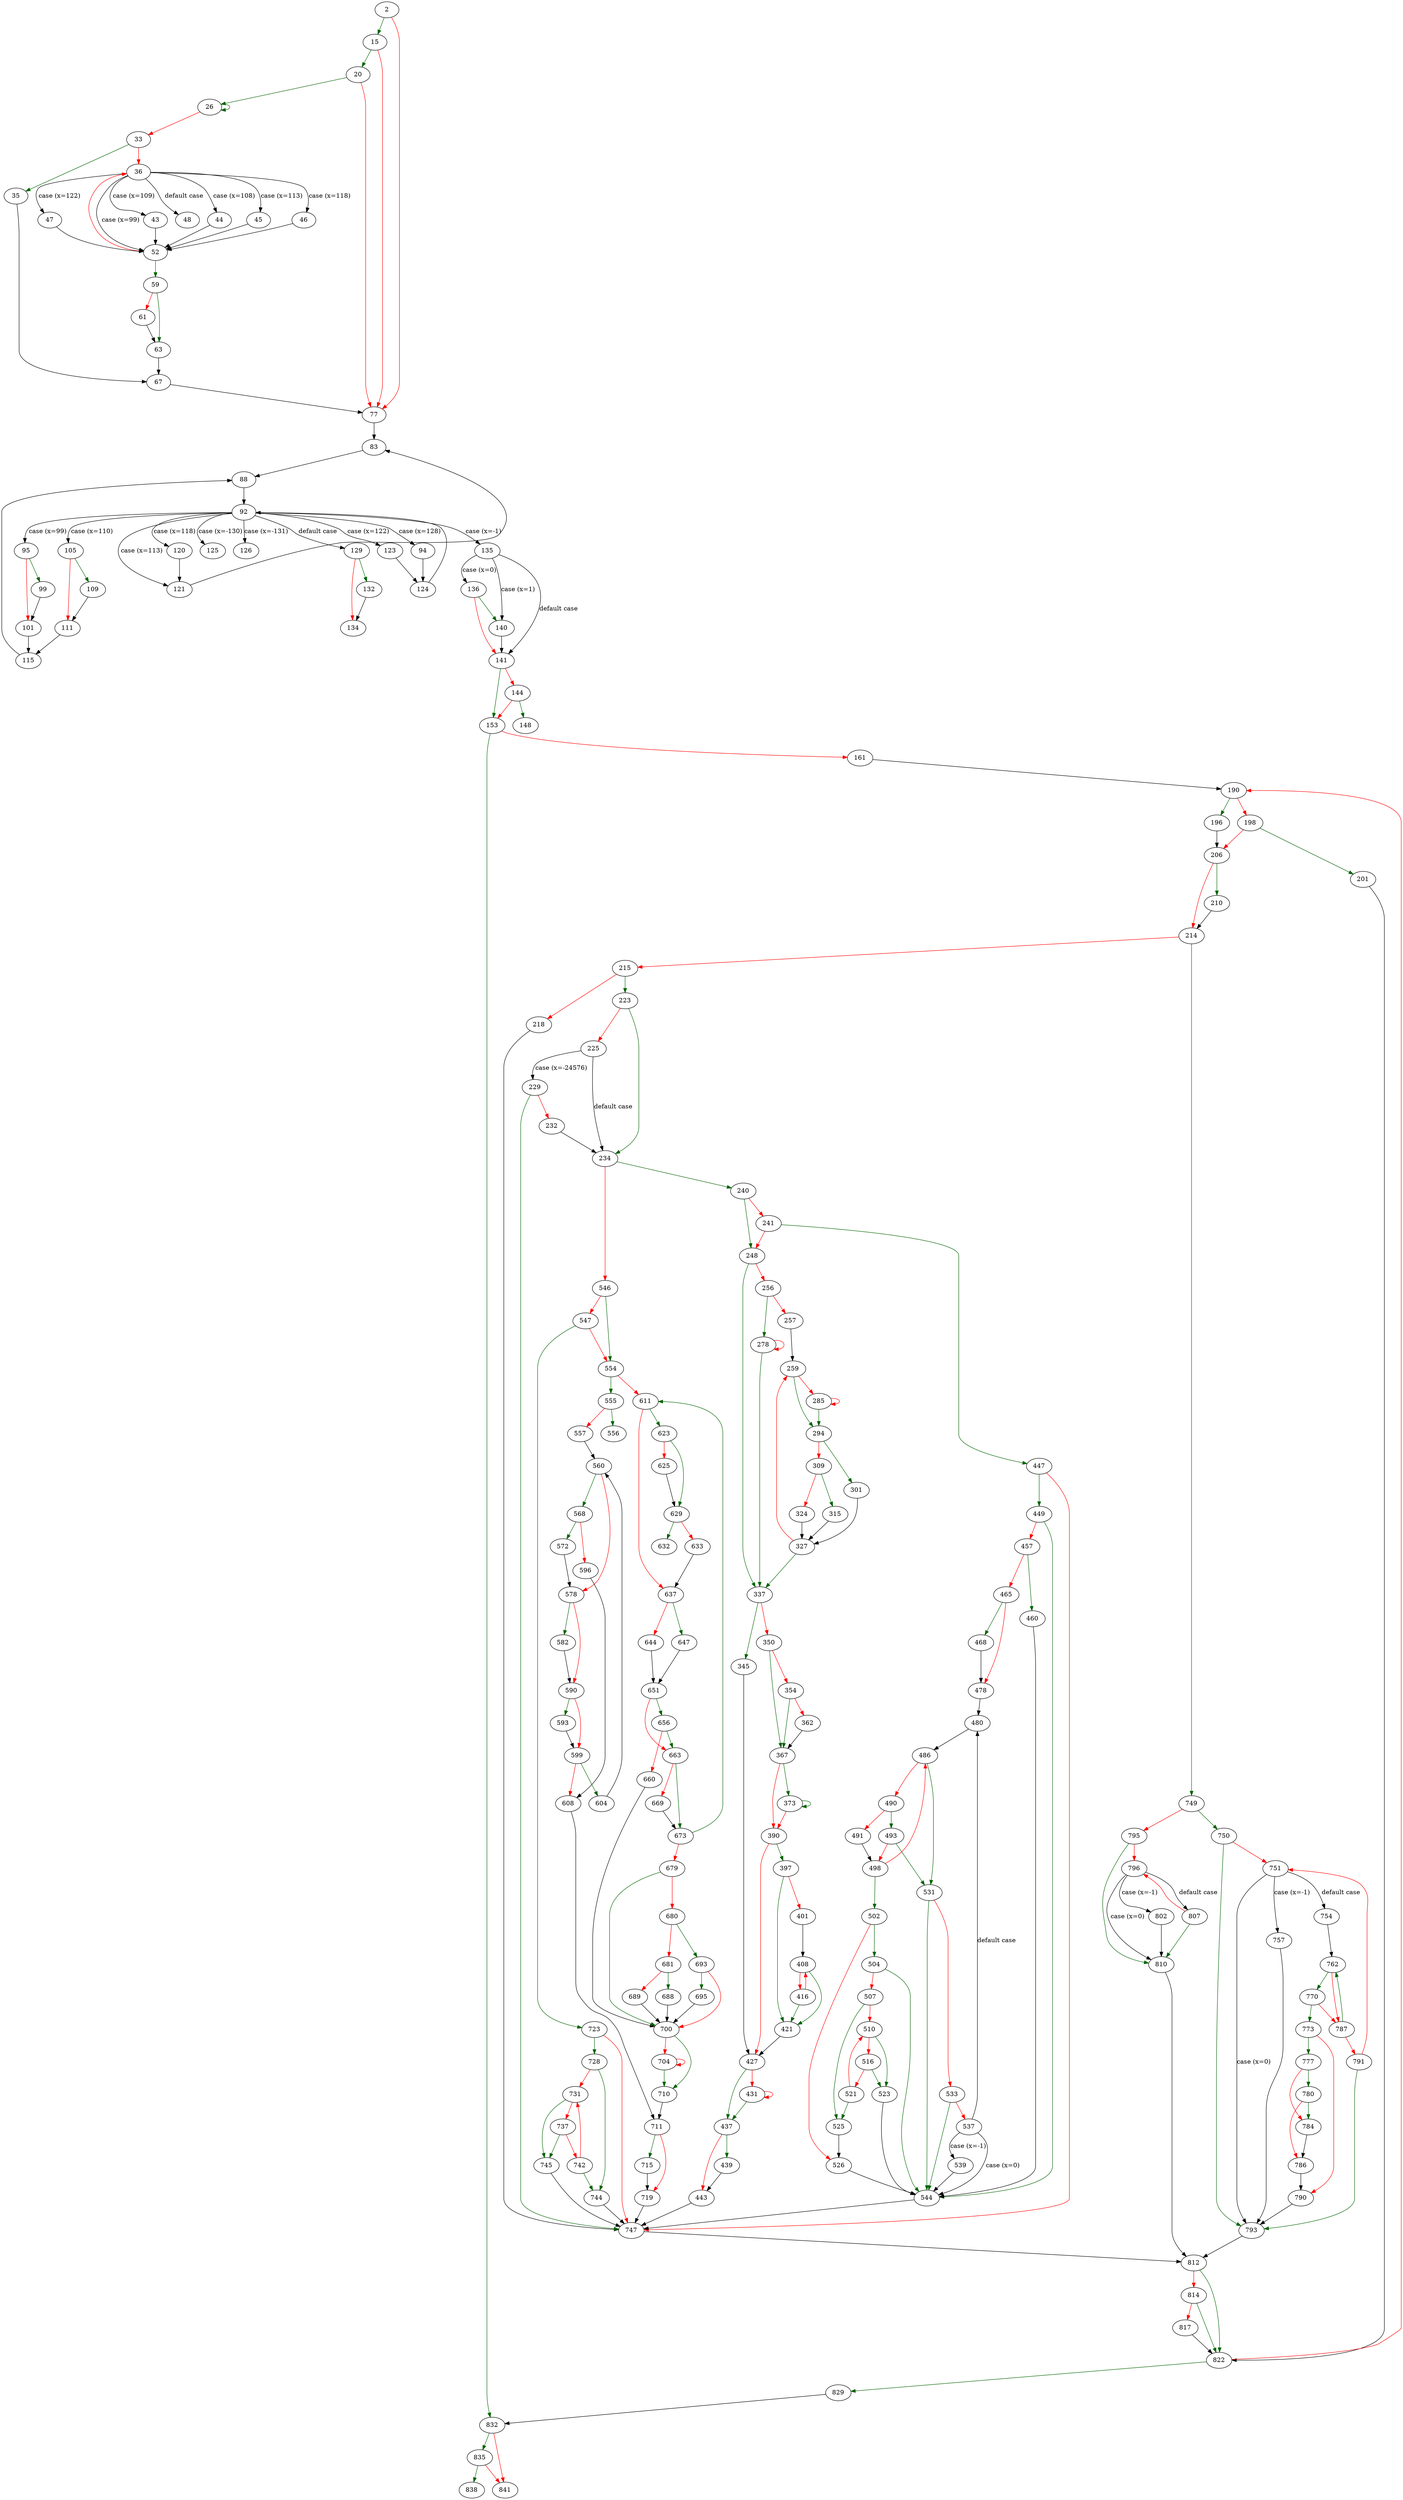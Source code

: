 strict digraph "main" {
	// Node definitions.
	2 [entry=true];
	15;
	77;
	20;
	26;
	33;
	35;
	36;
	67;
	52;
	43;
	44;
	45;
	46;
	47;
	48;
	59;
	63;
	61;
	83;
	88;
	92;
	135;
	94;
	95;
	105;
	121;
	120;
	123;
	125;
	126;
	129;
	124;
	99;
	101;
	115;
	109;
	111;
	132;
	134;
	140;
	136;
	141;
	153;
	144;
	148;
	832;
	161;
	190;
	196;
	198;
	206;
	201;
	822;
	210;
	214;
	749;
	215;
	223;
	218;
	747;
	234;
	225;
	229;
	232;
	240;
	546;
	248;
	241;
	447;
	337;
	256;
	278;
	257;
	259;
	294;
	285;
	301;
	309;
	327;
	315;
	324;
	345;
	350;
	427;
	367;
	354;
	362;
	373;
	390;
	397;
	421;
	401;
	408;
	416;
	437;
	431;
	439;
	443;
	449;
	544;
	457;
	460;
	465;
	468;
	478;
	480;
	486;
	531;
	490;
	493;
	491;
	498;
	502;
	504;
	526;
	507;
	525;
	510;
	523;
	516;
	521;
	533;
	537;
	539;
	554;
	547;
	723;
	555;
	611;
	556;
	557;
	560;
	568;
	578;
	572;
	596;
	582;
	590;
	593;
	599;
	608;
	604;
	711;
	623;
	637;
	629;
	625;
	632;
	633;
	647;
	644;
	651;
	656;
	663;
	660;
	700;
	673;
	669;
	679;
	680;
	693;
	681;
	688;
	689;
	695;
	710;
	704;
	715;
	719;
	728;
	744;
	731;
	745;
	737;
	742;
	812;
	750;
	795;
	793;
	751;
	757;
	754;
	762;
	770;
	787;
	773;
	777;
	790;
	780;
	784;
	786;
	791;
	810;
	796;
	802;
	807;
	814;
	817;
	829;
	835;
	841;
	838;

	// Edge definitions.
	2 -> 15 [
		color=darkgreen
		cond=true
	];
	2 -> 77 [
		color=red
		cond=false
	];
	15 -> 77 [
		color=red
		cond=false
	];
	15 -> 20 [
		color=darkgreen
		cond=true
	];
	77 -> 83;
	20 -> 77 [
		color=red
		cond=false
	];
	20 -> 26 [
		color=darkgreen
		cond=true
	];
	26 -> 26 [
		color=darkgreen
		cond=true
	];
	26 -> 33 [
		color=red
		cond=false
	];
	33 -> 35 [
		color=darkgreen
		cond=true
	];
	33 -> 36 [
		color=red
		cond=false
	];
	35 -> 67;
	36 -> 52 [
		cond="case (x=99)"
		label="case (x=99)"
	];
	36 -> 43 [
		cond="case (x=109)"
		label="case (x=109)"
	];
	36 -> 44 [
		cond="case (x=108)"
		label="case (x=108)"
	];
	36 -> 45 [
		cond="case (x=113)"
		label="case (x=113)"
	];
	36 -> 46 [
		cond="case (x=118)"
		label="case (x=118)"
	];
	36 -> 47 [
		cond="case (x=122)"
		label="case (x=122)"
	];
	36 -> 48 [
		cond="default case"
		label="default case"
	];
	67 -> 77;
	52 -> 36 [
		color=red
		cond=false
	];
	52 -> 59 [
		color=darkgreen
		cond=true
	];
	43 -> 52;
	44 -> 52;
	45 -> 52;
	46 -> 52;
	47 -> 52;
	59 -> 63 [
		color=darkgreen
		cond=true
	];
	59 -> 61 [
		color=red
		cond=false
	];
	63 -> 67;
	61 -> 63;
	83 -> 88;
	88 -> 92;
	92 -> 135 [
		cond="case (x=-1)"
		label="case (x=-1)"
	];
	92 -> 94 [
		cond="case (x=128)"
		label="case (x=128)"
	];
	92 -> 95 [
		cond="case (x=99)"
		label="case (x=99)"
	];
	92 -> 105 [
		cond="case (x=110)"
		label="case (x=110)"
	];
	92 -> 121 [
		cond="case (x=113)"
		label="case (x=113)"
	];
	92 -> 120 [
		cond="case (x=118)"
		label="case (x=118)"
	];
	92 -> 123 [
		cond="case (x=122)"
		label="case (x=122)"
	];
	92 -> 125 [
		cond="case (x=-130)"
		label="case (x=-130)"
	];
	92 -> 126 [
		cond="case (x=-131)"
		label="case (x=-131)"
	];
	92 -> 129 [
		cond="default case"
		label="default case"
	];
	135 -> 140 [
		cond="case (x=1)"
		label="case (x=1)"
	];
	135 -> 136 [
		cond="case (x=0)"
		label="case (x=0)"
	];
	135 -> 141 [
		cond="default case"
		label="default case"
	];
	94 -> 124;
	95 -> 99 [
		color=darkgreen
		cond=true
	];
	95 -> 101 [
		color=red
		cond=false
	];
	105 -> 109 [
		color=darkgreen
		cond=true
	];
	105 -> 111 [
		color=red
		cond=false
	];
	121 -> 83;
	120 -> 121;
	123 -> 124;
	129 -> 132 [
		color=darkgreen
		cond=true
	];
	129 -> 134 [
		color=red
		cond=false
	];
	124 -> 92;
	99 -> 101;
	101 -> 115;
	115 -> 88;
	109 -> 111;
	111 -> 115;
	132 -> 134;
	140 -> 141;
	136 -> 140 [
		color=darkgreen
		cond=true
	];
	136 -> 141 [
		color=red
		cond=false
	];
	141 -> 153 [
		color=darkgreen
		cond=true
	];
	141 -> 144 [
		color=red
		cond=false
	];
	153 -> 832 [
		color=darkgreen
		cond=true
	];
	153 -> 161 [
		color=red
		cond=false
	];
	144 -> 153 [
		color=red
		cond=false
	];
	144 -> 148 [
		color=darkgreen
		cond=true
	];
	832 -> 835 [
		color=darkgreen
		cond=true
	];
	832 -> 841 [
		color=red
		cond=false
	];
	161 -> 190;
	190 -> 196 [
		color=darkgreen
		cond=true
	];
	190 -> 198 [
		color=red
		cond=false
	];
	196 -> 206;
	198 -> 206 [
		color=red
		cond=false
	];
	198 -> 201 [
		color=darkgreen
		cond=true
	];
	206 -> 210 [
		color=darkgreen
		cond=true
	];
	206 -> 214 [
		color=red
		cond=false
	];
	201 -> 822;
	822 -> 190 [
		color=red
		cond=false
	];
	822 -> 829 [
		color=darkgreen
		cond=true
	];
	210 -> 214;
	214 -> 749 [
		color=darkgreen
		cond=true
	];
	214 -> 215 [
		color=red
		cond=false
	];
	749 -> 750 [
		color=darkgreen
		cond=true
	];
	749 -> 795 [
		color=red
		cond=false
	];
	215 -> 223 [
		color=darkgreen
		cond=true
	];
	215 -> 218 [
		color=red
		cond=false
	];
	223 -> 234 [
		color=darkgreen
		cond=true
	];
	223 -> 225 [
		color=red
		cond=false
	];
	218 -> 747;
	747 -> 812;
	234 -> 240 [
		color=darkgreen
		cond=true
	];
	234 -> 546 [
		color=red
		cond=false
	];
	225 -> 234 [
		cond="default case"
		label="default case"
	];
	225 -> 229 [
		cond="case (x=-24576)"
		label="case (x=-24576)"
	];
	229 -> 747 [
		color=darkgreen
		cond=true
	];
	229 -> 232 [
		color=red
		cond=false
	];
	232 -> 234;
	240 -> 248 [
		color=darkgreen
		cond=true
	];
	240 -> 241 [
		color=red
		cond=false
	];
	546 -> 554 [
		color=darkgreen
		cond=true
	];
	546 -> 547 [
		color=red
		cond=false
	];
	248 -> 337 [
		color=darkgreen
		cond=true
	];
	248 -> 256 [
		color=red
		cond=false
	];
	241 -> 248 [
		color=red
		cond=false
	];
	241 -> 447 [
		color=darkgreen
		cond=true
	];
	447 -> 747 [
		color=red
		cond=false
	];
	447 -> 449 [
		color=darkgreen
		cond=true
	];
	337 -> 345 [
		color=darkgreen
		cond=true
	];
	337 -> 350 [
		color=red
		cond=false
	];
	256 -> 278 [
		color=darkgreen
		cond=true
	];
	256 -> 257 [
		color=red
		cond=false
	];
	278 -> 337 [
		color=darkgreen
		cond=true
	];
	278 -> 278 [
		color=red
		cond=false
	];
	257 -> 259;
	259 -> 294 [
		color=darkgreen
		cond=true
	];
	259 -> 285 [
		color=red
		cond=false
	];
	294 -> 301 [
		color=darkgreen
		cond=true
	];
	294 -> 309 [
		color=red
		cond=false
	];
	285 -> 294 [
		color=darkgreen
		cond=true
	];
	285 -> 285 [
		color=red
		cond=false
	];
	301 -> 327;
	309 -> 315 [
		color=darkgreen
		cond=true
	];
	309 -> 324 [
		color=red
		cond=false
	];
	327 -> 337 [
		color=darkgreen
		cond=true
	];
	327 -> 259 [
		color=red
		cond=false
	];
	315 -> 327;
	324 -> 327;
	345 -> 427;
	350 -> 367 [
		color=darkgreen
		cond=true
	];
	350 -> 354 [
		color=red
		cond=false
	];
	427 -> 437 [
		color=darkgreen
		cond=true
	];
	427 -> 431 [
		color=red
		cond=false
	];
	367 -> 373 [
		color=darkgreen
		cond=true
	];
	367 -> 390 [
		color=red
		cond=false
	];
	354 -> 367 [
		color=darkgreen
		cond=true
	];
	354 -> 362 [
		color=red
		cond=false
	];
	362 -> 367;
	373 -> 373 [
		color=darkgreen
		cond=true
	];
	373 -> 390 [
		color=red
		cond=false
	];
	390 -> 427 [
		color=red
		cond=false
	];
	390 -> 397 [
		color=darkgreen
		cond=true
	];
	397 -> 421 [
		color=darkgreen
		cond=true
	];
	397 -> 401 [
		color=red
		cond=false
	];
	421 -> 427;
	401 -> 408;
	408 -> 421 [
		color=darkgreen
		cond=true
	];
	408 -> 416 [
		color=red
		cond=false
	];
	416 -> 421 [
		color=darkgreen
		cond=true
	];
	416 -> 408 [
		color=red
		cond=false
	];
	437 -> 439 [
		color=darkgreen
		cond=true
	];
	437 -> 443 [
		color=red
		cond=false
	];
	431 -> 437 [
		color=darkgreen
		cond=true
	];
	431 -> 431 [
		color=red
		cond=false
	];
	439 -> 443;
	443 -> 747;
	449 -> 544 [
		color=darkgreen
		cond=true
	];
	449 -> 457 [
		color=red
		cond=false
	];
	544 -> 747;
	457 -> 460 [
		color=darkgreen
		cond=true
	];
	457 -> 465 [
		color=red
		cond=false
	];
	460 -> 544;
	465 -> 468 [
		color=darkgreen
		cond=true
	];
	465 -> 478 [
		color=red
		cond=false
	];
	468 -> 478;
	478 -> 480;
	480 -> 486;
	486 -> 531 [
		color=darkgreen
		cond=true
	];
	486 -> 490 [
		color=red
		cond=false
	];
	531 -> 544 [
		color=darkgreen
		cond=true
	];
	531 -> 533 [
		color=red
		cond=false
	];
	490 -> 493 [
		color=darkgreen
		cond=true
	];
	490 -> 491 [
		color=red
		cond=false
	];
	493 -> 531 [
		color=darkgreen
		cond=true
	];
	493 -> 498 [
		color=red
		cond=false
	];
	491 -> 498;
	498 -> 486 [
		color=red
		cond=false
	];
	498 -> 502 [
		color=darkgreen
		cond=true
	];
	502 -> 504 [
		color=darkgreen
		cond=true
	];
	502 -> 526 [
		color=red
		cond=false
	];
	504 -> 544 [
		color=darkgreen
		cond=true
	];
	504 -> 507 [
		color=red
		cond=false
	];
	526 -> 544;
	507 -> 525 [
		color=darkgreen
		cond=true
	];
	507 -> 510 [
		color=red
		cond=false
	];
	525 -> 526;
	510 -> 523 [
		color=darkgreen
		cond=true
	];
	510 -> 516 [
		color=red
		cond=false
	];
	523 -> 544;
	516 -> 523 [
		color=darkgreen
		cond=true
	];
	516 -> 521 [
		color=red
		cond=false
	];
	521 -> 525 [
		color=darkgreen
		cond=true
	];
	521 -> 510 [
		color=red
		cond=false
	];
	533 -> 544 [
		color=darkgreen
		cond=true
	];
	533 -> 537 [
		color=red
		cond=false
	];
	537 -> 544 [
		cond="case (x=0)"
		label="case (x=0)"
	];
	537 -> 480 [
		cond="default case"
		label="default case"
	];
	537 -> 539 [
		cond="case (x=-1)"
		label="case (x=-1)"
	];
	539 -> 544;
	554 -> 555 [
		color=darkgreen
		cond=true
	];
	554 -> 611 [
		color=red
		cond=false
	];
	547 -> 554 [
		color=red
		cond=false
	];
	547 -> 723 [
		color=darkgreen
		cond=true
	];
	723 -> 747 [
		color=red
		cond=false
	];
	723 -> 728 [
		color=darkgreen
		cond=true
	];
	555 -> 556 [
		color=darkgreen
		cond=true
	];
	555 -> 557 [
		color=red
		cond=false
	];
	611 -> 623 [
		color=darkgreen
		cond=true
	];
	611 -> 637 [
		color=red
		cond=false
	];
	557 -> 560;
	560 -> 568 [
		color=darkgreen
		cond=true
	];
	560 -> 578 [
		color=red
		cond=false
	];
	568 -> 572 [
		color=darkgreen
		cond=true
	];
	568 -> 596 [
		color=red
		cond=false
	];
	578 -> 582 [
		color=darkgreen
		cond=true
	];
	578 -> 590 [
		color=red
		cond=false
	];
	572 -> 578;
	596 -> 608;
	582 -> 590;
	590 -> 593 [
		color=darkgreen
		cond=true
	];
	590 -> 599 [
		color=red
		cond=false
	];
	593 -> 599;
	599 -> 608 [
		color=red
		cond=false
	];
	599 -> 604 [
		color=darkgreen
		cond=true
	];
	608 -> 711;
	604 -> 560;
	711 -> 715 [
		color=darkgreen
		cond=true
	];
	711 -> 719 [
		color=red
		cond=false
	];
	623 -> 629 [
		color=darkgreen
		cond=true
	];
	623 -> 625 [
		color=red
		cond=false
	];
	637 -> 647 [
		color=darkgreen
		cond=true
	];
	637 -> 644 [
		color=red
		cond=false
	];
	629 -> 632 [
		color=darkgreen
		cond=true
	];
	629 -> 633 [
		color=red
		cond=false
	];
	625 -> 629;
	633 -> 637;
	647 -> 651;
	644 -> 651;
	651 -> 656 [
		color=darkgreen
		cond=true
	];
	651 -> 663 [
		color=red
		cond=false
	];
	656 -> 663 [
		color=darkgreen
		cond=true
	];
	656 -> 660 [
		color=red
		cond=false
	];
	663 -> 673 [
		color=darkgreen
		cond=true
	];
	663 -> 669 [
		color=red
		cond=false
	];
	660 -> 700;
	700 -> 710 [
		color=darkgreen
		cond=true
	];
	700 -> 704 [
		color=red
		cond=false
	];
	673 -> 611 [
		color=darkgreen
		cond=true
	];
	673 -> 679 [
		color=red
		cond=false
	];
	669 -> 673;
	679 -> 700 [
		color=darkgreen
		cond=true
	];
	679 -> 680 [
		color=red
		cond=false
	];
	680 -> 693 [
		color=darkgreen
		cond=true
	];
	680 -> 681 [
		color=red
		cond=false
	];
	693 -> 700 [
		color=red
		cond=false
	];
	693 -> 695 [
		color=darkgreen
		cond=true
	];
	681 -> 688 [
		color=darkgreen
		cond=true
	];
	681 -> 689 [
		color=red
		cond=false
	];
	688 -> 700;
	689 -> 700;
	695 -> 700;
	710 -> 711;
	704 -> 710 [
		color=darkgreen
		cond=true
	];
	704 -> 704 [
		color=red
		cond=false
	];
	715 -> 719;
	719 -> 747;
	728 -> 744 [
		color=darkgreen
		cond=true
	];
	728 -> 731 [
		color=red
		cond=false
	];
	744 -> 747;
	731 -> 745 [
		color=darkgreen
		cond=true
	];
	731 -> 737 [
		color=red
		cond=false
	];
	745 -> 747;
	737 -> 745 [
		color=darkgreen
		cond=true
	];
	737 -> 742 [
		color=red
		cond=false
	];
	742 -> 744 [
		color=darkgreen
		cond=true
	];
	742 -> 731 [
		color=red
		cond=false
	];
	812 -> 822 [
		color=darkgreen
		cond=true
	];
	812 -> 814 [
		color=red
		cond=false
	];
	750 -> 793 [
		color=darkgreen
		cond=true
	];
	750 -> 751 [
		color=red
		cond=false
	];
	795 -> 810 [
		color=darkgreen
		cond=true
	];
	795 -> 796 [
		color=red
		cond=false
	];
	793 -> 812;
	751 -> 793 [
		cond="case (x=0)"
		label="case (x=0)"
	];
	751 -> 757 [
		cond="case (x=-1)"
		label="case (x=-1)"
	];
	751 -> 754 [
		cond="default case"
		label="default case"
	];
	757 -> 793;
	754 -> 762;
	762 -> 770 [
		color=darkgreen
		cond=true
	];
	762 -> 787 [
		color=red
		cond=false
	];
	770 -> 787 [
		color=red
		cond=false
	];
	770 -> 773 [
		color=darkgreen
		cond=true
	];
	787 -> 762 [
		color=darkgreen
		cond=true
	];
	787 -> 791 [
		color=red
		cond=false
	];
	773 -> 777 [
		color=darkgreen
		cond=true
	];
	773 -> 790 [
		color=red
		cond=false
	];
	777 -> 780 [
		color=darkgreen
		cond=true
	];
	777 -> 784 [
		color=red
		cond=false
	];
	790 -> 793;
	780 -> 784 [
		color=darkgreen
		cond=true
	];
	780 -> 786 [
		color=red
		cond=false
	];
	784 -> 786;
	786 -> 790;
	791 -> 793 [
		color=darkgreen
		cond=true
	];
	791 -> 751 [
		color=red
		cond=false
	];
	810 -> 812;
	796 -> 810 [
		cond="case (x=0)"
		label="case (x=0)"
	];
	796 -> 802 [
		cond="case (x=-1)"
		label="case (x=-1)"
	];
	796 -> 807 [
		cond="default case"
		label="default case"
	];
	802 -> 810;
	807 -> 810 [
		color=darkgreen
		cond=true
	];
	807 -> 796 [
		color=red
		cond=false
	];
	814 -> 822 [
		color=darkgreen
		cond=true
	];
	814 -> 817 [
		color=red
		cond=false
	];
	817 -> 822;
	829 -> 832;
	835 -> 841 [
		color=red
		cond=false
	];
	835 -> 838 [
		color=darkgreen
		cond=true
	];
}